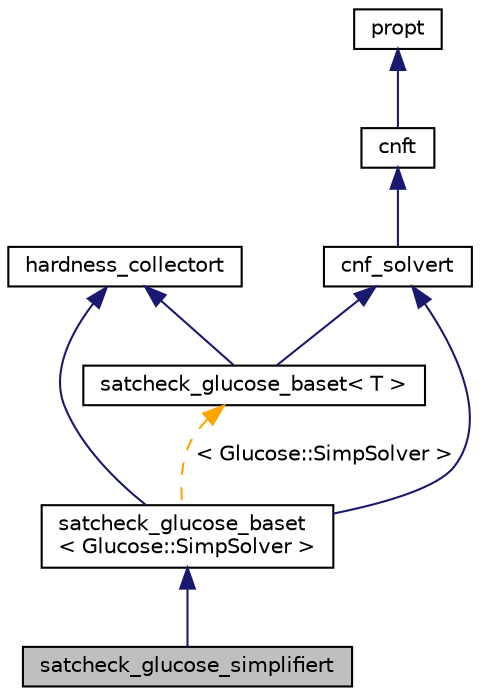 digraph "satcheck_glucose_simplifiert"
{
 // LATEX_PDF_SIZE
  bgcolor="transparent";
  edge [fontname="Helvetica",fontsize="10",labelfontname="Helvetica",labelfontsize="10"];
  node [fontname="Helvetica",fontsize="10",shape=record];
  Node1 [label="satcheck_glucose_simplifiert",height=0.2,width=0.4,color="black", fillcolor="grey75", style="filled", fontcolor="black",tooltip=" "];
  Node2 -> Node1 [dir="back",color="midnightblue",fontsize="10",style="solid",fontname="Helvetica"];
  Node2 [label="satcheck_glucose_baset\l\< Glucose::SimpSolver \>",height=0.2,width=0.4,color="black",URL="$classsatcheck__glucose__baset.html",tooltip=" "];
  Node3 -> Node2 [dir="back",color="midnightblue",fontsize="10",style="solid",fontname="Helvetica"];
  Node3 [label="cnf_solvert",height=0.2,width=0.4,color="black",URL="$classcnf__solvert.html",tooltip=" "];
  Node4 -> Node3 [dir="back",color="midnightblue",fontsize="10",style="solid",fontname="Helvetica"];
  Node4 [label="cnft",height=0.2,width=0.4,color="black",URL="$classcnft.html",tooltip=" "];
  Node5 -> Node4 [dir="back",color="midnightblue",fontsize="10",style="solid",fontname="Helvetica"];
  Node5 [label="propt",height=0.2,width=0.4,color="black",URL="$classpropt.html",tooltip="TO_BE_DOCUMENTED."];
  Node6 -> Node2 [dir="back",color="midnightblue",fontsize="10",style="solid",fontname="Helvetica"];
  Node6 [label="hardness_collectort",height=0.2,width=0.4,color="black",URL="$classhardness__collectort.html",tooltip=" "];
  Node7 -> Node2 [dir="back",color="orange",fontsize="10",style="dashed",label=" \< Glucose::SimpSolver \>" ,fontname="Helvetica"];
  Node7 [label="satcheck_glucose_baset\< T \>",height=0.2,width=0.4,color="black",URL="$classsatcheck__glucose__baset.html",tooltip=" "];
  Node3 -> Node7 [dir="back",color="midnightblue",fontsize="10",style="solid",fontname="Helvetica"];
  Node6 -> Node7 [dir="back",color="midnightblue",fontsize="10",style="solid",fontname="Helvetica"];
}

